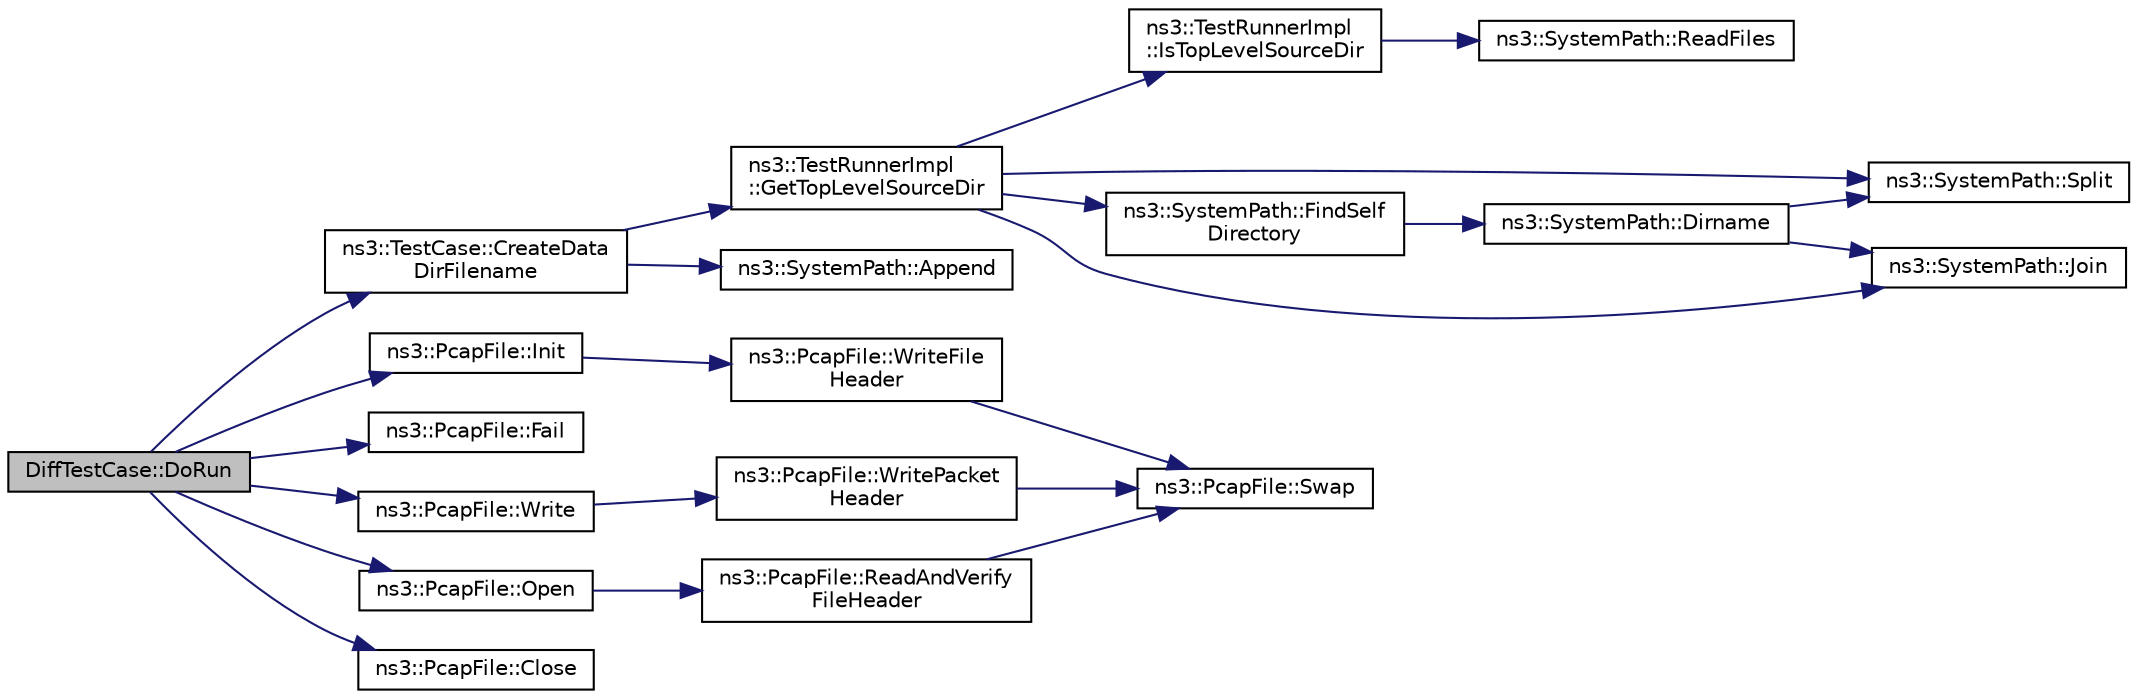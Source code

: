 digraph "DiffTestCase::DoRun"
{
  edge [fontname="Helvetica",fontsize="10",labelfontname="Helvetica",labelfontsize="10"];
  node [fontname="Helvetica",fontsize="10",shape=record];
  rankdir="LR";
  Node1 [label="DiffTestCase::DoRun",height=0.2,width=0.4,color="black", fillcolor="grey75", style="filled", fontcolor="black"];
  Node1 -> Node2 [color="midnightblue",fontsize="10",style="solid"];
  Node2 [label="ns3::TestCase::CreateData\lDirFilename",height=0.2,width=0.4,color="black", fillcolor="white", style="filled",URL="$dd/d88/classns3_1_1TestCase.html#a3e4d216ff392a43418f26bb3e5b0f16d",tooltip="Construct the full path to a file in the data directory. "];
  Node2 -> Node3 [color="midnightblue",fontsize="10",style="solid"];
  Node3 [label="ns3::SystemPath::Append",height=0.2,width=0.4,color="black", fillcolor="white", style="filled",URL="$d0/dde/group__systempath.html#gaaa5a530cee42c8eda7e4f4523ef7e1cd"];
  Node2 -> Node4 [color="midnightblue",fontsize="10",style="solid"];
  Node4 [label="ns3::TestRunnerImpl\l::GetTopLevelSourceDir",height=0.2,width=0.4,color="black", fillcolor="white", style="filled",URL="$d7/d71/classns3_1_1TestRunnerImpl.html#a1863e4b4b0410ef4abb30424cc50e277"];
  Node4 -> Node5 [color="midnightblue",fontsize="10",style="solid"];
  Node5 [label="ns3::SystemPath::FindSelf\lDirectory",height=0.2,width=0.4,color="black", fillcolor="white", style="filled",URL="$d0/dde/group__systempath.html#gad52e6f153465b40487da3a2a9ee5f5d6"];
  Node5 -> Node6 [color="midnightblue",fontsize="10",style="solid"];
  Node6 [label="ns3::SystemPath::Dirname",height=0.2,width=0.4,color="black", fillcolor="white", style="filled",URL="$d0/dde/group__systempath.html#ga657599fb7660fc6ebe4b6aaea0021176",tooltip="Get the directory path for a file. "];
  Node6 -> Node7 [color="midnightblue",fontsize="10",style="solid"];
  Node7 [label="ns3::SystemPath::Split",height=0.2,width=0.4,color="black", fillcolor="white", style="filled",URL="$d0/dde/group__systempath.html#ga523072e05da63b63113d1bea840edf1a"];
  Node6 -> Node8 [color="midnightblue",fontsize="10",style="solid"];
  Node8 [label="ns3::SystemPath::Join",height=0.2,width=0.4,color="black", fillcolor="white", style="filled",URL="$d0/dde/group__systempath.html#gab3212957e6b4f873ece3c6b8ed746d72"];
  Node4 -> Node7 [color="midnightblue",fontsize="10",style="solid"];
  Node4 -> Node8 [color="midnightblue",fontsize="10",style="solid"];
  Node4 -> Node9 [color="midnightblue",fontsize="10",style="solid"];
  Node9 [label="ns3::TestRunnerImpl\l::IsTopLevelSourceDir",height=0.2,width=0.4,color="black", fillcolor="white", style="filled",URL="$d7/d71/classns3_1_1TestRunnerImpl.html#a9cea57ad4c56ee0f2100f137d7ebd911"];
  Node9 -> Node10 [color="midnightblue",fontsize="10",style="solid"];
  Node10 [label="ns3::SystemPath::ReadFiles",height=0.2,width=0.4,color="black", fillcolor="white", style="filled",URL="$d0/dde/group__systempath.html#ga152a348bccf02d8373607b0239587b87"];
  Node1 -> Node11 [color="midnightblue",fontsize="10",style="solid"];
  Node11 [label="ns3::PcapFile::Open",height=0.2,width=0.4,color="black", fillcolor="white", style="filled",URL="$d3/da4/classns3_1_1PcapFile.html#a064e8494e28e823d0bb4e40549f9f483"];
  Node11 -> Node12 [color="midnightblue",fontsize="10",style="solid"];
  Node12 [label="ns3::PcapFile::ReadAndVerify\lFileHeader",height=0.2,width=0.4,color="black", fillcolor="white", style="filled",URL="$d3/da4/classns3_1_1PcapFile.html#aa73a9f58350e911c34bdac1071e60e10",tooltip="Read and verify a Pcap file header. "];
  Node12 -> Node13 [color="midnightblue",fontsize="10",style="solid"];
  Node13 [label="ns3::PcapFile::Swap",height=0.2,width=0.4,color="black", fillcolor="white", style="filled",URL="$d3/da4/classns3_1_1PcapFile.html#af5adf22a721473f1add1e002492f5587",tooltip="Swap a value byte order. "];
  Node1 -> Node14 [color="midnightblue",fontsize="10",style="solid"];
  Node14 [label="ns3::PcapFile::Fail",height=0.2,width=0.4,color="black", fillcolor="white", style="filled",URL="$d3/da4/classns3_1_1PcapFile.html#a2e00aa080890a0c9c3e9f5bd2d6c21d5"];
  Node1 -> Node15 [color="midnightblue",fontsize="10",style="solid"];
  Node15 [label="ns3::PcapFile::Init",height=0.2,width=0.4,color="black", fillcolor="white", style="filled",URL="$d3/da4/classns3_1_1PcapFile.html#a80c8adea1baa66e3f730df2927b0fc9b"];
  Node15 -> Node16 [color="midnightblue",fontsize="10",style="solid"];
  Node16 [label="ns3::PcapFile::WriteFile\lHeader",height=0.2,width=0.4,color="black", fillcolor="white", style="filled",URL="$d3/da4/classns3_1_1PcapFile.html#a58124715fdc400c4ae0ff1c3ba8215ab",tooltip="Write a Pcap file header. "];
  Node16 -> Node13 [color="midnightblue",fontsize="10",style="solid"];
  Node1 -> Node17 [color="midnightblue",fontsize="10",style="solid"];
  Node17 [label="ns3::PcapFile::Write",height=0.2,width=0.4,color="black", fillcolor="white", style="filled",URL="$d3/da4/classns3_1_1PcapFile.html#a3920f5bae95ca0021875e6e9c2630ccf",tooltip="Write next packet to file. "];
  Node17 -> Node18 [color="midnightblue",fontsize="10",style="solid"];
  Node18 [label="ns3::PcapFile::WritePacket\lHeader",height=0.2,width=0.4,color="black", fillcolor="white", style="filled",URL="$d3/da4/classns3_1_1PcapFile.html#a49675e170416ab1665fea6883250bda3",tooltip="Write a Pcap packet header. "];
  Node18 -> Node13 [color="midnightblue",fontsize="10",style="solid"];
  Node1 -> Node19 [color="midnightblue",fontsize="10",style="solid"];
  Node19 [label="ns3::PcapFile::Close",height=0.2,width=0.4,color="black", fillcolor="white", style="filled",URL="$d3/da4/classns3_1_1PcapFile.html#ad3b6c28d464742ee1fa3a64628339a5b"];
}
